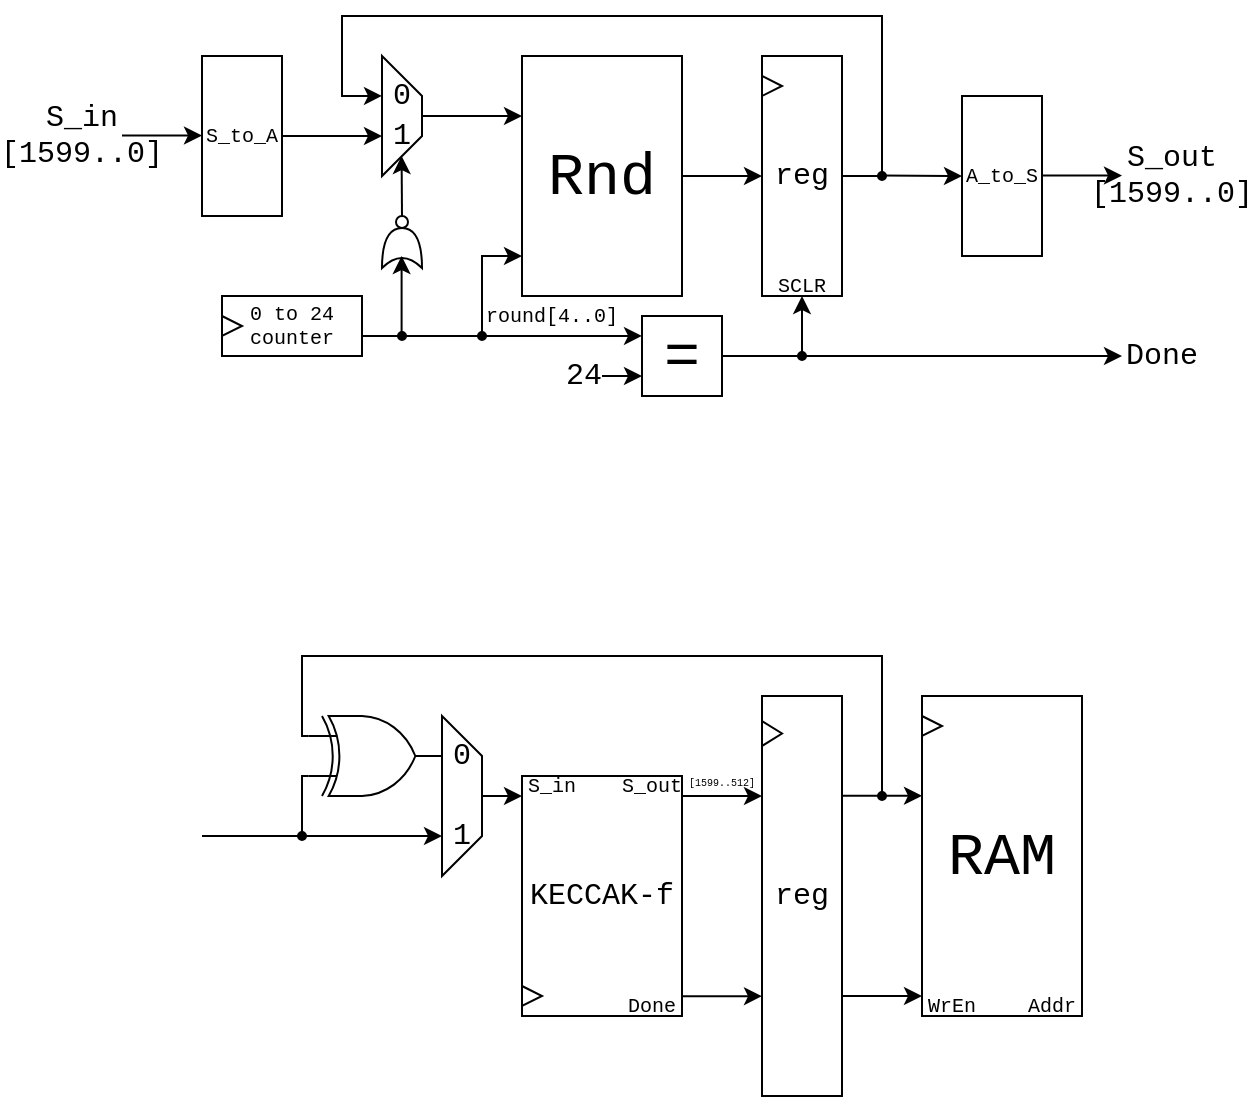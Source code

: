 <mxfile version="22.1.11" type="device">
  <diagram name="Page-1" id="sLG97zDm2SVhleJXKbSt">
    <mxGraphModel dx="683" dy="398" grid="1" gridSize="10" guides="1" tooltips="1" connect="1" arrows="1" fold="1" page="1" pageScale="1" pageWidth="3000" pageHeight="3000" math="0" shadow="0">
      <root>
        <mxCell id="0" />
        <mxCell id="1" parent="0" />
        <mxCell id="cHIxFwoaAzM5gLNZB4nu-59" value="" style="group" vertex="1" connectable="0" parent="1">
          <mxGeometry x="840" y="720" width="80" height="160" as="geometry" />
        </mxCell>
        <mxCell id="cHIxFwoaAzM5gLNZB4nu-62" value="" style="group" vertex="1" connectable="0" parent="cHIxFwoaAzM5gLNZB4nu-59">
          <mxGeometry width="80" height="160" as="geometry" />
        </mxCell>
        <mxCell id="cHIxFwoaAzM5gLNZB4nu-25" value="RAM" style="rounded=0;whiteSpace=wrap;html=1;fontFamily=Courier New;fontSize=30;" vertex="1" parent="cHIxFwoaAzM5gLNZB4nu-62">
          <mxGeometry width="80" height="160" as="geometry" />
        </mxCell>
        <mxCell id="cHIxFwoaAzM5gLNZB4nu-40" value="" style="triangle;whiteSpace=wrap;html=1;rotation=0;" vertex="1" parent="cHIxFwoaAzM5gLNZB4nu-62">
          <mxGeometry y="10" width="10" height="10" as="geometry" />
        </mxCell>
        <mxCell id="cHIxFwoaAzM5gLNZB4nu-43" value="Addr" style="text;html=1;strokeColor=none;fillColor=none;align=center;verticalAlign=middle;whiteSpace=wrap;rounded=0;fontFamily=Courier New;fontSize=10;" vertex="1" parent="cHIxFwoaAzM5gLNZB4nu-62">
          <mxGeometry x="50" y="150" width="30" height="10" as="geometry" />
        </mxCell>
        <mxCell id="cHIxFwoaAzM5gLNZB4nu-50" value="WrEn" style="text;html=1;strokeColor=none;fillColor=none;align=center;verticalAlign=middle;whiteSpace=wrap;rounded=0;fontFamily=Courier New;fontSize=10;" vertex="1" parent="cHIxFwoaAzM5gLNZB4nu-62">
          <mxGeometry y="150" width="30" height="10" as="geometry" />
        </mxCell>
        <mxCell id="PoA2-wsbi5iG8ftpNb75-3" value="" style="edgeStyle=orthogonalEdgeStyle;rounded=0;orthogonalLoop=1;jettySize=auto;html=1;" parent="1" source="PoA2-wsbi5iG8ftpNb75-1" target="PoA2-wsbi5iG8ftpNb75-2" edge="1">
          <mxGeometry relative="1" as="geometry" />
        </mxCell>
        <mxCell id="PoA2-wsbi5iG8ftpNb75-1" value="Rnd" style="rounded=0;whiteSpace=wrap;html=1;fontFamily=Courier New;fontSize=30;" parent="1" vertex="1">
          <mxGeometry x="640" y="400" width="80" height="120" as="geometry" />
        </mxCell>
        <mxCell id="eLbFSkJ6lN0hgzDZZ-0e-3" value="" style="endArrow=classic;html=1;rounded=0;exitX=1;exitY=0.5;exitDx=0;exitDy=0;entryX=0.333;entryY=1;entryDx=0;entryDy=0;entryPerimeter=0;" parent="1" source="PoA2-wsbi5iG8ftpNb75-2" edge="1" target="cHIxFwoaAzM5gLNZB4nu-36">
          <mxGeometry width="50" height="50" relative="1" as="geometry">
            <mxPoint x="880" y="470" as="sourcePoint" />
            <mxPoint x="560" y="410" as="targetPoint" />
            <Array as="points">
              <mxPoint x="820" y="460" />
              <mxPoint x="820" y="380" />
              <mxPoint x="550" y="380" />
              <mxPoint x="550" y="420" />
            </Array>
          </mxGeometry>
        </mxCell>
        <mxCell id="eLbFSkJ6lN0hgzDZZ-0e-7" value="" style="endArrow=classic;html=1;rounded=0;" parent="1" edge="1">
          <mxGeometry width="50" height="50" relative="1" as="geometry">
            <mxPoint x="580" y="480" as="sourcePoint" />
            <mxPoint x="579.8" y="450" as="targetPoint" />
          </mxGeometry>
        </mxCell>
        <mxCell id="eLbFSkJ6lN0hgzDZZ-0e-11" value="" style="endArrow=classic;html=1;rounded=0;" parent="1" edge="1">
          <mxGeometry width="50" height="50" relative="1" as="geometry">
            <mxPoint x="590" y="430" as="sourcePoint" />
            <mxPoint x="640" y="430" as="targetPoint" />
          </mxGeometry>
        </mxCell>
        <mxCell id="eLbFSkJ6lN0hgzDZZ-0e-12" value="" style="endArrow=classic;html=1;rounded=0;" parent="1" edge="1">
          <mxGeometry width="50" height="50" relative="1" as="geometry">
            <mxPoint x="820" y="459.8" as="sourcePoint" />
            <mxPoint x="860" y="460" as="targetPoint" />
          </mxGeometry>
        </mxCell>
        <mxCell id="eLbFSkJ6lN0hgzDZZ-0e-14" value="" style="ellipse;whiteSpace=wrap;html=1;aspect=fixed;fillColor=#000000;" parent="1" vertex="1">
          <mxGeometry x="818" y="458" width="4" height="4" as="geometry" />
        </mxCell>
        <mxCell id="eLbFSkJ6lN0hgzDZZ-0e-17" value="" style="shape=xor;whiteSpace=wrap;html=1;rotation=-90;" parent="1" vertex="1">
          <mxGeometry x="570" y="486" width="20" height="20" as="geometry" />
        </mxCell>
        <mxCell id="eLbFSkJ6lN0hgzDZZ-0e-18" value="" style="ellipse;whiteSpace=wrap;html=1;aspect=fixed;" parent="1" vertex="1">
          <mxGeometry x="577" y="480" width="6" height="6" as="geometry" />
        </mxCell>
        <mxCell id="eLbFSkJ6lN0hgzDZZ-0e-24" value="" style="group" parent="1" vertex="1" connectable="0">
          <mxGeometry x="490" y="520" width="70" height="30" as="geometry" />
        </mxCell>
        <mxCell id="eLbFSkJ6lN0hgzDZZ-0e-19" value="0 to 24&lt;br style=&quot;font-size: 10px;&quot;&gt;counter" style="rounded=0;whiteSpace=wrap;html=1;fontFamily=Courier New;fontSize=10;" parent="eLbFSkJ6lN0hgzDZZ-0e-24" vertex="1">
          <mxGeometry width="70" height="30" as="geometry" />
        </mxCell>
        <mxCell id="eLbFSkJ6lN0hgzDZZ-0e-20" value="" style="triangle;whiteSpace=wrap;html=1;rotation=0;" parent="eLbFSkJ6lN0hgzDZZ-0e-24" vertex="1">
          <mxGeometry y="10" width="10" height="10" as="geometry" />
        </mxCell>
        <mxCell id="eLbFSkJ6lN0hgzDZZ-0e-25" value="" style="endArrow=classic;html=1;rounded=0;" parent="1" edge="1">
          <mxGeometry width="50" height="50" relative="1" as="geometry">
            <mxPoint x="560" y="540" as="sourcePoint" />
            <mxPoint x="640" y="500" as="targetPoint" />
            <Array as="points">
              <mxPoint x="620" y="540" />
              <mxPoint x="620" y="500" />
            </Array>
          </mxGeometry>
        </mxCell>
        <mxCell id="eLbFSkJ6lN0hgzDZZ-0e-26" value="" style="endArrow=classic;html=1;rounded=0;" parent="1" edge="1">
          <mxGeometry width="50" height="50" relative="1" as="geometry">
            <mxPoint x="579.8" y="540" as="sourcePoint" />
            <mxPoint x="579.8" y="500" as="targetPoint" />
          </mxGeometry>
        </mxCell>
        <mxCell id="eLbFSkJ6lN0hgzDZZ-0e-27" value="" style="ellipse;whiteSpace=wrap;html=1;aspect=fixed;fillColor=#000000;" parent="1" vertex="1">
          <mxGeometry x="578" y="538" width="4" height="4" as="geometry" />
        </mxCell>
        <mxCell id="eLbFSkJ6lN0hgzDZZ-0e-28" value="=" style="rounded=0;whiteSpace=wrap;html=1;fontSize=30;fontFamily=Courier New;" parent="1" vertex="1">
          <mxGeometry x="700" y="530" width="40" height="40" as="geometry" />
        </mxCell>
        <mxCell id="eLbFSkJ6lN0hgzDZZ-0e-29" value="" style="endArrow=classic;html=1;rounded=0;entryX=0.75;entryY=1;entryDx=0;entryDy=0;" parent="1" edge="1">
          <mxGeometry width="50" height="50" relative="1" as="geometry">
            <mxPoint x="520" y="440" as="sourcePoint" />
            <mxPoint x="570" y="440" as="targetPoint" />
          </mxGeometry>
        </mxCell>
        <mxCell id="eLbFSkJ6lN0hgzDZZ-0e-30" value="" style="endArrow=classic;html=1;rounded=0;" parent="1" edge="1">
          <mxGeometry width="50" height="50" relative="1" as="geometry">
            <mxPoint x="680" y="560" as="sourcePoint" />
            <mxPoint x="700" y="560" as="targetPoint" />
          </mxGeometry>
        </mxCell>
        <mxCell id="eLbFSkJ6lN0hgzDZZ-0e-32" value="" style="ellipse;whiteSpace=wrap;html=1;aspect=fixed;fillColor=#000000;" parent="1" vertex="1">
          <mxGeometry x="618" y="538" width="4" height="4" as="geometry" />
        </mxCell>
        <mxCell id="eLbFSkJ6lN0hgzDZZ-0e-33" value="" style="endArrow=classic;html=1;rounded=0;" parent="1" edge="1">
          <mxGeometry width="50" height="50" relative="1" as="geometry">
            <mxPoint x="620" y="540" as="sourcePoint" />
            <mxPoint x="700" y="539.94" as="targetPoint" />
          </mxGeometry>
        </mxCell>
        <mxCell id="eLbFSkJ6lN0hgzDZZ-0e-34" value="24" style="text;html=1;strokeColor=none;fillColor=none;align=center;verticalAlign=middle;whiteSpace=wrap;rounded=0;fontFamily=Courier New;fontSize=15;" parent="1" vertex="1">
          <mxGeometry x="660" y="550" width="22" height="20" as="geometry" />
        </mxCell>
        <mxCell id="eLbFSkJ6lN0hgzDZZ-0e-36" value="" style="endArrow=classic;html=1;rounded=0;" parent="1" edge="1">
          <mxGeometry width="50" height="50" relative="1" as="geometry">
            <mxPoint x="740" y="550" as="sourcePoint" />
            <mxPoint x="780" y="520" as="targetPoint" />
            <Array as="points">
              <mxPoint x="780" y="550" />
            </Array>
          </mxGeometry>
        </mxCell>
        <mxCell id="eLbFSkJ6lN0hgzDZZ-0e-37" value="S_in&lt;br&gt;[1599..0]" style="text;html=1;strokeColor=none;fillColor=none;align=center;verticalAlign=middle;whiteSpace=wrap;rounded=0;fontSize=15;fontFamily=Courier New;" parent="1" vertex="1">
          <mxGeometry x="400" y="427.5" width="40" height="25" as="geometry" />
        </mxCell>
        <mxCell id="eLbFSkJ6lN0hgzDZZ-0e-38" value="round[4..0]" style="text;html=1;strokeColor=none;fillColor=none;align=center;verticalAlign=middle;whiteSpace=wrap;rounded=0;fontSize=10;fontFamily=Courier New;" parent="1" vertex="1">
          <mxGeometry x="620" y="520" width="70" height="20" as="geometry" />
        </mxCell>
        <mxCell id="eLbFSkJ6lN0hgzDZZ-0e-39" value="S_out&lt;br&gt;[1599..0]" style="text;html=1;strokeColor=none;fillColor=none;align=center;verticalAlign=middle;whiteSpace=wrap;rounded=0;fontSize=15;fontFamily=Courier New;" parent="1" vertex="1">
          <mxGeometry x="940" y="447.5" width="50" height="25" as="geometry" />
        </mxCell>
        <mxCell id="eLbFSkJ6lN0hgzDZZ-0e-40" value="S_to_A" style="rounded=0;whiteSpace=wrap;html=1;fontFamily=Courier New;fontSize=10;" parent="1" vertex="1">
          <mxGeometry x="480" y="400" width="40" height="80" as="geometry" />
        </mxCell>
        <mxCell id="eLbFSkJ6lN0hgzDZZ-0e-41" value="" style="endArrow=classic;html=1;rounded=0;" parent="1" edge="1">
          <mxGeometry width="50" height="50" relative="1" as="geometry">
            <mxPoint x="440" y="439.76" as="sourcePoint" />
            <mxPoint x="480" y="439.76" as="targetPoint" />
          </mxGeometry>
        </mxCell>
        <mxCell id="eLbFSkJ6lN0hgzDZZ-0e-42" value="A_to_S" style="rounded=0;whiteSpace=wrap;html=1;fontFamily=Courier New;fontSize=10;" parent="1" vertex="1">
          <mxGeometry x="860" y="420" width="40" height="80" as="geometry" />
        </mxCell>
        <mxCell id="eLbFSkJ6lN0hgzDZZ-0e-43" value="" style="endArrow=classic;html=1;rounded=0;" parent="1" edge="1">
          <mxGeometry width="50" height="50" relative="1" as="geometry">
            <mxPoint x="900" y="459.79" as="sourcePoint" />
            <mxPoint x="940" y="459.76" as="targetPoint" />
          </mxGeometry>
        </mxCell>
        <mxCell id="ViOVy5zmuyzSRg3mWkhg-1" value="" style="endArrow=classic;html=1;rounded=0;" parent="1" edge="1">
          <mxGeometry width="50" height="50" relative="1" as="geometry">
            <mxPoint x="780" y="550" as="sourcePoint" />
            <mxPoint x="940" y="550" as="targetPoint" />
          </mxGeometry>
        </mxCell>
        <mxCell id="ViOVy5zmuyzSRg3mWkhg-2" value="" style="ellipse;whiteSpace=wrap;html=1;aspect=fixed;fillColor=#000000;" parent="1" vertex="1">
          <mxGeometry x="778" y="548" width="4" height="4" as="geometry" />
        </mxCell>
        <mxCell id="ViOVy5zmuyzSRg3mWkhg-3" value="Done" style="text;html=1;strokeColor=none;fillColor=none;align=center;verticalAlign=middle;whiteSpace=wrap;rounded=0;fontSize=15;fontFamily=Courier New;" parent="1" vertex="1">
          <mxGeometry x="940" y="542.5" width="40" height="15" as="geometry" />
        </mxCell>
        <mxCell id="cHIxFwoaAzM5gLNZB4nu-13" value="" style="group" vertex="1" connectable="0" parent="1">
          <mxGeometry x="640" y="760" width="80" height="120" as="geometry" />
        </mxCell>
        <mxCell id="cHIxFwoaAzM5gLNZB4nu-1" value="KECCAK-f" style="rounded=0;whiteSpace=wrap;html=1;fontFamily=Courier New;fontSize=15;" vertex="1" parent="cHIxFwoaAzM5gLNZB4nu-13">
          <mxGeometry width="80" height="120" as="geometry" />
        </mxCell>
        <mxCell id="cHIxFwoaAzM5gLNZB4nu-9" value="Done" style="text;html=1;strokeColor=none;fillColor=none;align=center;verticalAlign=middle;whiteSpace=wrap;rounded=0;fontFamily=Courier New;fontSize=10;" vertex="1" parent="cHIxFwoaAzM5gLNZB4nu-13">
          <mxGeometry x="50" y="110" width="30" height="10" as="geometry" />
        </mxCell>
        <mxCell id="cHIxFwoaAzM5gLNZB4nu-10" value="" style="triangle;whiteSpace=wrap;html=1;rotation=0;" vertex="1" parent="cHIxFwoaAzM5gLNZB4nu-13">
          <mxGeometry y="105" width="10" height="10" as="geometry" />
        </mxCell>
        <mxCell id="cHIxFwoaAzM5gLNZB4nu-11" value="S_in" style="text;html=1;strokeColor=none;fillColor=none;align=center;verticalAlign=middle;whiteSpace=wrap;rounded=0;fontFamily=Courier New;fontSize=10;" vertex="1" parent="cHIxFwoaAzM5gLNZB4nu-13">
          <mxGeometry width="30" height="10" as="geometry" />
        </mxCell>
        <mxCell id="cHIxFwoaAzM5gLNZB4nu-12" value="S_out" style="text;html=1;strokeColor=none;fillColor=none;align=center;verticalAlign=middle;whiteSpace=wrap;rounded=0;fontFamily=Courier New;fontSize=10;" vertex="1" parent="cHIxFwoaAzM5gLNZB4nu-13">
          <mxGeometry x="50" width="30" height="10" as="geometry" />
        </mxCell>
        <mxCell id="cHIxFwoaAzM5gLNZB4nu-16" value="" style="group" vertex="1" connectable="0" parent="1">
          <mxGeometry x="760" y="400" width="40" height="120" as="geometry" />
        </mxCell>
        <mxCell id="cHIxFwoaAzM5gLNZB4nu-4" value="" style="group" vertex="1" connectable="0" parent="cHIxFwoaAzM5gLNZB4nu-16">
          <mxGeometry width="40" height="120" as="geometry" />
        </mxCell>
        <mxCell id="PoA2-wsbi5iG8ftpNb75-2" value="reg" style="rounded=0;whiteSpace=wrap;html=1;fontFamily=Courier New;fontSize=15;" parent="cHIxFwoaAzM5gLNZB4nu-4" vertex="1">
          <mxGeometry width="40" height="120" as="geometry" />
        </mxCell>
        <mxCell id="PoA2-wsbi5iG8ftpNb75-5" value="" style="triangle;whiteSpace=wrap;html=1;rotation=0;" parent="cHIxFwoaAzM5gLNZB4nu-4" vertex="1">
          <mxGeometry y="10" width="10" height="10" as="geometry" />
        </mxCell>
        <mxCell id="eLbFSkJ6lN0hgzDZZ-0e-35" value="SCLR" style="text;html=1;strokeColor=none;fillColor=none;align=center;verticalAlign=middle;whiteSpace=wrap;rounded=0;fontFamily=Courier New;fontSize=10;" parent="cHIxFwoaAzM5gLNZB4nu-16" vertex="1">
          <mxGeometry x="5" y="110" width="30" height="10" as="geometry" />
        </mxCell>
        <mxCell id="cHIxFwoaAzM5gLNZB4nu-23" value="" style="endArrow=classic;html=1;rounded=0;" edge="1" parent="1">
          <mxGeometry width="50" height="50" relative="1" as="geometry">
            <mxPoint x="720" y="770" as="sourcePoint" />
            <mxPoint x="760" y="770" as="targetPoint" />
          </mxGeometry>
        </mxCell>
        <mxCell id="cHIxFwoaAzM5gLNZB4nu-26" value="" style="endArrow=classic;html=1;rounded=0;" edge="1" parent="1">
          <mxGeometry width="50" height="50" relative="1" as="geometry">
            <mxPoint x="800" y="769.89" as="sourcePoint" />
            <mxPoint x="840" y="769.89" as="targetPoint" />
          </mxGeometry>
        </mxCell>
        <mxCell id="cHIxFwoaAzM5gLNZB4nu-35" value="" style="group" vertex="1" connectable="0" parent="1">
          <mxGeometry x="570" y="400" width="20" height="60" as="geometry" />
        </mxCell>
        <mxCell id="cHIxFwoaAzM5gLNZB4nu-36" value="" style="shape=trapezoid;perimeter=trapezoidPerimeter;whiteSpace=wrap;html=1;fixedSize=1;rotation=90;" vertex="1" parent="cHIxFwoaAzM5gLNZB4nu-35">
          <mxGeometry x="-20" y="20" width="60" height="20" as="geometry" />
        </mxCell>
        <mxCell id="cHIxFwoaAzM5gLNZB4nu-37" value="1" style="text;html=1;strokeColor=none;fillColor=none;align=center;verticalAlign=middle;whiteSpace=wrap;rounded=0;fontSize=15;fontFamily=Courier New;" vertex="1" parent="cHIxFwoaAzM5gLNZB4nu-35">
          <mxGeometry x="5" y="30" width="10" height="20" as="geometry" />
        </mxCell>
        <mxCell id="cHIxFwoaAzM5gLNZB4nu-38" value="0" style="text;html=1;strokeColor=none;fillColor=none;align=center;verticalAlign=middle;whiteSpace=wrap;rounded=0;fontSize=15;fontFamily=Courier New;" vertex="1" parent="cHIxFwoaAzM5gLNZB4nu-35">
          <mxGeometry x="5" y="10" width="10" height="20" as="geometry" />
        </mxCell>
        <mxCell id="cHIxFwoaAzM5gLNZB4nu-42" value="" style="ellipse;whiteSpace=wrap;html=1;aspect=fixed;fillColor=#000000;" vertex="1" parent="1">
          <mxGeometry x="818" y="768" width="4" height="4" as="geometry" />
        </mxCell>
        <mxCell id="cHIxFwoaAzM5gLNZB4nu-17" value="q" style="group" vertex="1" connectable="0" parent="1">
          <mxGeometry x="760" y="720" width="40" height="200" as="geometry" />
        </mxCell>
        <mxCell id="cHIxFwoaAzM5gLNZB4nu-18" value="" style="group" vertex="1" connectable="0" parent="cHIxFwoaAzM5gLNZB4nu-17">
          <mxGeometry width="40" height="200" as="geometry" />
        </mxCell>
        <mxCell id="cHIxFwoaAzM5gLNZB4nu-19" value="reg" style="rounded=0;whiteSpace=wrap;html=1;fontFamily=Courier New;fontSize=15;" vertex="1" parent="cHIxFwoaAzM5gLNZB4nu-18">
          <mxGeometry width="40" height="200" as="geometry" />
        </mxCell>
        <mxCell id="cHIxFwoaAzM5gLNZB4nu-60" value="" style="triangle;whiteSpace=wrap;html=1;rotation=0;" vertex="1" parent="cHIxFwoaAzM5gLNZB4nu-18">
          <mxGeometry y="12.5" width="10" height="12.5" as="geometry" />
        </mxCell>
        <mxCell id="cHIxFwoaAzM5gLNZB4nu-65" value="" style="verticalLabelPosition=bottom;shadow=0;dashed=0;align=center;html=1;verticalAlign=top;shape=mxgraph.electrical.logic_gates.logic_gate;operation=xor;rotation=0;aspect=fixed;" vertex="1" parent="1">
          <mxGeometry x="533.34" y="730" width="66.66" height="40" as="geometry" />
        </mxCell>
        <mxCell id="cHIxFwoaAzM5gLNZB4nu-73" value="" style="endArrow=classic;html=1;rounded=0;" edge="1" parent="1">
          <mxGeometry width="50" height="50" relative="1" as="geometry">
            <mxPoint x="720" y="870.11" as="sourcePoint" />
            <mxPoint x="760" y="870.11" as="targetPoint" />
          </mxGeometry>
        </mxCell>
        <mxCell id="cHIxFwoaAzM5gLNZB4nu-74" value="" style="endArrow=classic;html=1;rounded=0;" edge="1" parent="1">
          <mxGeometry width="50" height="50" relative="1" as="geometry">
            <mxPoint x="800" y="870" as="sourcePoint" />
            <mxPoint x="840" y="870" as="targetPoint" />
          </mxGeometry>
        </mxCell>
        <mxCell id="cHIxFwoaAzM5gLNZB4nu-91" value="" style="group" vertex="1" connectable="0" parent="1">
          <mxGeometry x="600" y="730" width="20" height="80" as="geometry" />
        </mxCell>
        <mxCell id="cHIxFwoaAzM5gLNZB4nu-88" value="" style="shape=trapezoid;perimeter=trapezoidPerimeter;whiteSpace=wrap;html=1;fixedSize=1;rotation=90;" vertex="1" parent="cHIxFwoaAzM5gLNZB4nu-91">
          <mxGeometry x="-30" y="30" width="80" height="20" as="geometry" />
        </mxCell>
        <mxCell id="cHIxFwoaAzM5gLNZB4nu-89" value="1" style="text;html=1;strokeColor=none;fillColor=none;align=center;verticalAlign=middle;whiteSpace=wrap;rounded=0;fontSize=15;fontFamily=Courier New;" vertex="1" parent="cHIxFwoaAzM5gLNZB4nu-91">
          <mxGeometry x="5" y="50" width="10" height="20" as="geometry" />
        </mxCell>
        <mxCell id="cHIxFwoaAzM5gLNZB4nu-90" value="0" style="text;html=1;strokeColor=none;fillColor=none;align=center;verticalAlign=middle;whiteSpace=wrap;rounded=0;fontSize=15;fontFamily=Courier New;" vertex="1" parent="cHIxFwoaAzM5gLNZB4nu-91">
          <mxGeometry x="5" y="10" width="10" height="20" as="geometry" />
        </mxCell>
        <mxCell id="cHIxFwoaAzM5gLNZB4nu-92" value="" style="endArrow=classic;html=1;rounded=0;" edge="1" parent="1">
          <mxGeometry width="50" height="50" relative="1" as="geometry">
            <mxPoint x="620" y="770" as="sourcePoint" />
            <mxPoint x="640" y="770" as="targetPoint" />
          </mxGeometry>
        </mxCell>
        <mxCell id="cHIxFwoaAzM5gLNZB4nu-93" value="" style="endArrow=none;html=1;rounded=0;entryX=0;entryY=0.25;entryDx=0;entryDy=0;entryPerimeter=0;" edge="1" parent="1" target="cHIxFwoaAzM5gLNZB4nu-65">
          <mxGeometry width="50" height="50" relative="1" as="geometry">
            <mxPoint x="820" y="770" as="sourcePoint" />
            <mxPoint x="533" y="740" as="targetPoint" />
            <Array as="points">
              <mxPoint x="820" y="700" />
              <mxPoint x="530" y="700" />
              <mxPoint x="530" y="740" />
            </Array>
          </mxGeometry>
        </mxCell>
        <mxCell id="cHIxFwoaAzM5gLNZB4nu-94" value="" style="endArrow=classic;html=1;rounded=0;" edge="1" parent="1">
          <mxGeometry width="50" height="50" relative="1" as="geometry">
            <mxPoint x="480" y="790" as="sourcePoint" />
            <mxPoint x="600" y="790" as="targetPoint" />
          </mxGeometry>
        </mxCell>
        <mxCell id="cHIxFwoaAzM5gLNZB4nu-95" value="" style="endArrow=none;html=1;rounded=0;entryX=0;entryY=0.75;entryDx=0;entryDy=0;entryPerimeter=0;" edge="1" parent="1" target="cHIxFwoaAzM5gLNZB4nu-65">
          <mxGeometry width="50" height="50" relative="1" as="geometry">
            <mxPoint x="530" y="790" as="sourcePoint" />
            <mxPoint x="533.34" y="750" as="targetPoint" />
            <Array as="points">
              <mxPoint x="530" y="760" />
            </Array>
          </mxGeometry>
        </mxCell>
        <mxCell id="cHIxFwoaAzM5gLNZB4nu-100" value="" style="ellipse;whiteSpace=wrap;html=1;aspect=fixed;fillColor=#000000;" vertex="1" parent="1">
          <mxGeometry x="528" y="788" width="4" height="4" as="geometry" />
        </mxCell>
        <mxCell id="cHIxFwoaAzM5gLNZB4nu-101" value="[1599..512]" style="text;strokeColor=none;align=center;fillColor=none;html=1;verticalAlign=middle;whiteSpace=wrap;rounded=0;fontFamily=Courier New;fontSize=5;" vertex="1" parent="1">
          <mxGeometry x="720" y="758" width="40" height="10" as="geometry" />
        </mxCell>
      </root>
    </mxGraphModel>
  </diagram>
</mxfile>
